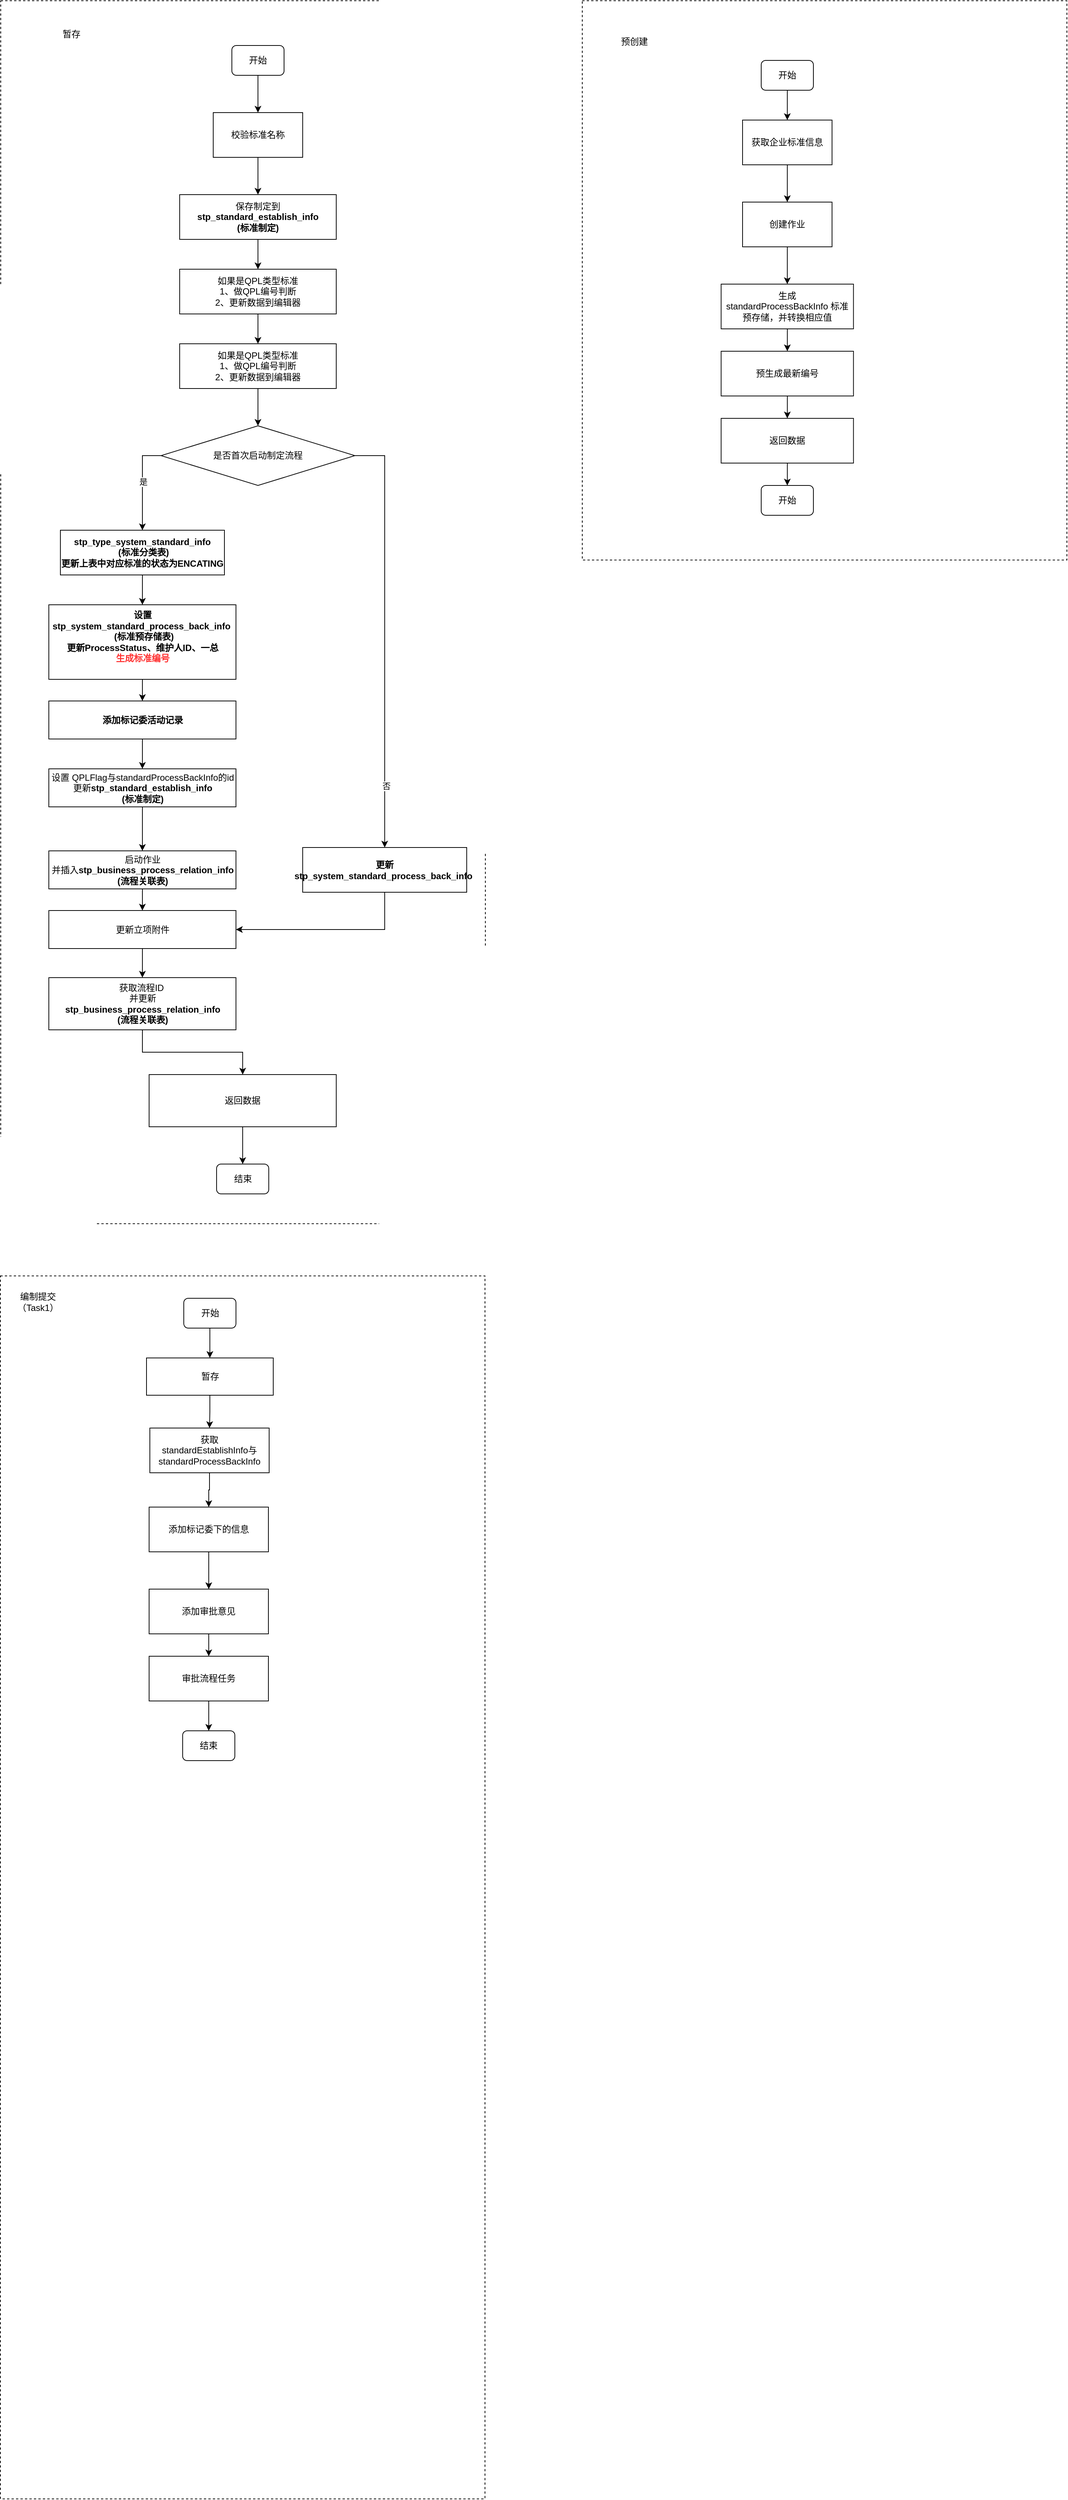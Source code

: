 <mxfile version="24.2.0" type="github">
  <diagram name="第 1 页" id="Eqa_ZWC-rRwsL7rnyD2I">
    <mxGraphModel dx="1932" dy="586" grid="1" gridSize="10" guides="1" tooltips="1" connect="1" arrows="1" fold="1" page="1" pageScale="1" pageWidth="827" pageHeight="1169" math="0" shadow="0">
      <root>
        <mxCell id="0" />
        <mxCell id="1" parent="0" />
        <mxCell id="sLWthoAmwnwLxsoVaZzo-43" value="" style="rounded=0;whiteSpace=wrap;html=1;dashed=1;" vertex="1" parent="1">
          <mxGeometry x="-230" y="130" width="650" height="1640" as="geometry" />
        </mxCell>
        <mxCell id="sLWthoAmwnwLxsoVaZzo-3" style="edgeStyle=orthogonalEdgeStyle;rounded=0;orthogonalLoop=1;jettySize=auto;html=1;entryX=0.5;entryY=0;entryDx=0;entryDy=0;" edge="1" parent="1" source="sLWthoAmwnwLxsoVaZzo-1" target="sLWthoAmwnwLxsoVaZzo-2">
          <mxGeometry relative="1" as="geometry" />
        </mxCell>
        <mxCell id="sLWthoAmwnwLxsoVaZzo-1" value="开始" style="rounded=1;whiteSpace=wrap;html=1;" vertex="1" parent="1">
          <mxGeometry x="80" y="190" width="70" height="40" as="geometry" />
        </mxCell>
        <mxCell id="sLWthoAmwnwLxsoVaZzo-7" value="" style="edgeStyle=orthogonalEdgeStyle;rounded=0;orthogonalLoop=1;jettySize=auto;html=1;" edge="1" parent="1" source="sLWthoAmwnwLxsoVaZzo-2" target="sLWthoAmwnwLxsoVaZzo-4">
          <mxGeometry relative="1" as="geometry" />
        </mxCell>
        <mxCell id="sLWthoAmwnwLxsoVaZzo-2" value="校验标准名称" style="rounded=0;whiteSpace=wrap;html=1;" vertex="1" parent="1">
          <mxGeometry x="55" y="280" width="120" height="60" as="geometry" />
        </mxCell>
        <mxCell id="sLWthoAmwnwLxsoVaZzo-9" style="edgeStyle=orthogonalEdgeStyle;rounded=0;orthogonalLoop=1;jettySize=auto;html=1;entryX=0.5;entryY=0;entryDx=0;entryDy=0;" edge="1" parent="1" source="sLWthoAmwnwLxsoVaZzo-4" target="sLWthoAmwnwLxsoVaZzo-8">
          <mxGeometry relative="1" as="geometry" />
        </mxCell>
        <mxCell id="sLWthoAmwnwLxsoVaZzo-4" value="保存制定到&lt;div&gt;&lt;span style=&quot;font-weight: 700; text-wrap: nowrap;&quot;&gt;stp_standard_establish_info&lt;/span&gt;&lt;br style=&quot;padding: 0px; margin: 0px; font-weight: 700; text-wrap: nowrap;&quot;&gt;&lt;span style=&quot;font-weight: 700; text-wrap: nowrap;&quot;&gt;(标准制定)&lt;/span&gt;&lt;br&gt;&lt;/div&gt;" style="rounded=0;whiteSpace=wrap;html=1;" vertex="1" parent="1">
          <mxGeometry x="10" y="390" width="210" height="60" as="geometry" />
        </mxCell>
        <mxCell id="sLWthoAmwnwLxsoVaZzo-11" style="edgeStyle=orthogonalEdgeStyle;rounded=0;orthogonalLoop=1;jettySize=auto;html=1;entryX=0.5;entryY=0;entryDx=0;entryDy=0;" edge="1" parent="1" source="sLWthoAmwnwLxsoVaZzo-8" target="sLWthoAmwnwLxsoVaZzo-10">
          <mxGeometry relative="1" as="geometry" />
        </mxCell>
        <mxCell id="sLWthoAmwnwLxsoVaZzo-8" value="&lt;div&gt;如果是QPL类型标准&lt;/div&gt;&lt;div&gt;1、做QPL编号判断&lt;/div&gt;&lt;div&gt;2、更新数据到编辑器&lt;/div&gt;" style="rounded=0;whiteSpace=wrap;html=1;" vertex="1" parent="1">
          <mxGeometry x="10" y="490" width="210" height="60" as="geometry" />
        </mxCell>
        <mxCell id="sLWthoAmwnwLxsoVaZzo-13" style="edgeStyle=orthogonalEdgeStyle;rounded=0;orthogonalLoop=1;jettySize=auto;html=1;entryX=0.5;entryY=0;entryDx=0;entryDy=0;" edge="1" parent="1" source="sLWthoAmwnwLxsoVaZzo-10">
          <mxGeometry relative="1" as="geometry">
            <mxPoint x="115" y="700" as="targetPoint" />
          </mxGeometry>
        </mxCell>
        <mxCell id="sLWthoAmwnwLxsoVaZzo-10" value="&lt;div&gt;如果是QPL类型标准&lt;/div&gt;&lt;div&gt;1、做QPL编号判断&lt;/div&gt;&lt;div&gt;2、更新数据到编辑器&lt;/div&gt;" style="rounded=0;whiteSpace=wrap;html=1;" vertex="1" parent="1">
          <mxGeometry x="10" y="590" width="210" height="60" as="geometry" />
        </mxCell>
        <mxCell id="sLWthoAmwnwLxsoVaZzo-17" style="edgeStyle=orthogonalEdgeStyle;rounded=0;orthogonalLoop=1;jettySize=auto;html=1;entryX=0.5;entryY=0;entryDx=0;entryDy=0;exitX=0;exitY=0.5;exitDx=0;exitDy=0;" edge="1" parent="1" source="sLWthoAmwnwLxsoVaZzo-14" target="sLWthoAmwnwLxsoVaZzo-21">
          <mxGeometry relative="1" as="geometry">
            <mxPoint x="-40" y="840" as="targetPoint" />
          </mxGeometry>
        </mxCell>
        <mxCell id="sLWthoAmwnwLxsoVaZzo-18" value="是" style="edgeLabel;html=1;align=center;verticalAlign=middle;resizable=0;points=[];" vertex="1" connectable="0" parent="sLWthoAmwnwLxsoVaZzo-17">
          <mxGeometry x="-0.047" y="1" relative="1" as="geometry">
            <mxPoint as="offset" />
          </mxGeometry>
        </mxCell>
        <mxCell id="sLWthoAmwnwLxsoVaZzo-40" style="edgeStyle=orthogonalEdgeStyle;rounded=0;orthogonalLoop=1;jettySize=auto;html=1;entryX=0.5;entryY=0;entryDx=0;entryDy=0;" edge="1" parent="1" source="sLWthoAmwnwLxsoVaZzo-14" target="sLWthoAmwnwLxsoVaZzo-39">
          <mxGeometry relative="1" as="geometry">
            <mxPoint x="310" y="1300" as="targetPoint" />
            <Array as="points">
              <mxPoint x="285" y="740" />
            </Array>
          </mxGeometry>
        </mxCell>
        <mxCell id="sLWthoAmwnwLxsoVaZzo-41" value="否" style="edgeLabel;html=1;align=center;verticalAlign=middle;resizable=0;points=[];" vertex="1" connectable="0" parent="sLWthoAmwnwLxsoVaZzo-40">
          <mxGeometry x="0.708" y="2" relative="1" as="geometry">
            <mxPoint as="offset" />
          </mxGeometry>
        </mxCell>
        <mxCell id="sLWthoAmwnwLxsoVaZzo-14" value="是否首次启动制定流程" style="rhombus;whiteSpace=wrap;html=1;" vertex="1" parent="1">
          <mxGeometry x="-15" y="700" width="260" height="80" as="geometry" />
        </mxCell>
        <mxCell id="sLWthoAmwnwLxsoVaZzo-24" style="edgeStyle=orthogonalEdgeStyle;rounded=0;orthogonalLoop=1;jettySize=auto;html=1;entryX=0.5;entryY=0;entryDx=0;entryDy=0;" edge="1" parent="1" source="sLWthoAmwnwLxsoVaZzo-21" target="sLWthoAmwnwLxsoVaZzo-23">
          <mxGeometry relative="1" as="geometry" />
        </mxCell>
        <mxCell id="sLWthoAmwnwLxsoVaZzo-21" value="&lt;span style=&quot;font-weight: 700; text-wrap: nowrap;&quot;&gt;stp_type_system_standard_info&lt;/span&gt;&lt;br style=&quot;padding: 0px; margin: 0px; font-weight: 700; text-wrap: nowrap;&quot;&gt;&lt;span style=&quot;font-weight: 700; text-wrap: nowrap;&quot;&gt;&amp;nbsp;(标准分类表)&lt;/span&gt;&lt;div&gt;&lt;span style=&quot;font-weight: 700; text-wrap: nowrap;&quot;&gt;更新上表中对应标准的状态为ENCATING&lt;/span&gt;&lt;/div&gt;" style="rounded=0;whiteSpace=wrap;html=1;" vertex="1" parent="1">
          <mxGeometry x="-150" y="840" width="220" height="60" as="geometry" />
        </mxCell>
        <mxCell id="sLWthoAmwnwLxsoVaZzo-26" style="edgeStyle=orthogonalEdgeStyle;rounded=0;orthogonalLoop=1;jettySize=auto;html=1;entryX=0.5;entryY=0;entryDx=0;entryDy=0;" edge="1" parent="1" source="sLWthoAmwnwLxsoVaZzo-23" target="sLWthoAmwnwLxsoVaZzo-25">
          <mxGeometry relative="1" as="geometry" />
        </mxCell>
        <mxCell id="sLWthoAmwnwLxsoVaZzo-23" value="&lt;span style=&quot;text-wrap: nowrap;&quot;&gt;&lt;b&gt;设置&lt;/b&gt;&lt;/span&gt;&lt;div&gt;&lt;span style=&quot;font-weight: 700; text-wrap: nowrap;&quot;&gt;stp_system_standard_process_back_info&amp;nbsp;&lt;/span&gt;&lt;br style=&quot;padding: 0px; margin: 0px; font-weight: 700; text-wrap: nowrap;&quot;&gt;&lt;span style=&quot;font-weight: 700; text-wrap: nowrap;&quot;&gt;&amp;nbsp;(标准预存储表)&lt;/span&gt;&lt;span style=&quot;text-wrap: nowrap;&quot;&gt;&lt;b&gt;&lt;br&gt;&lt;/b&gt;&lt;/span&gt;&lt;/div&gt;&lt;div&gt;&lt;span style=&quot;text-wrap: nowrap;&quot;&gt;&lt;b&gt;更新ProcessStatus、维护人ID、一总&lt;/b&gt;&lt;/span&gt;&lt;/div&gt;&lt;div&gt;&lt;span style=&quot;text-wrap: nowrap;&quot;&gt;&lt;b&gt;&lt;font color=&quot;#ff3333&quot;&gt;生成标准编号&lt;/font&gt;&lt;/b&gt;&lt;/span&gt;&lt;/div&gt;&lt;div&gt;&lt;span style=&quot;text-wrap: nowrap;&quot;&gt;&lt;b&gt;&lt;font color=&quot;#ff3333&quot;&gt;&lt;br&gt;&lt;/font&gt;&lt;/b&gt;&lt;/span&gt;&lt;/div&gt;" style="rounded=0;whiteSpace=wrap;html=1;" vertex="1" parent="1">
          <mxGeometry x="-165.5" y="940" width="251" height="100" as="geometry" />
        </mxCell>
        <mxCell id="sLWthoAmwnwLxsoVaZzo-28" style="edgeStyle=orthogonalEdgeStyle;rounded=0;orthogonalLoop=1;jettySize=auto;html=1;entryX=0.5;entryY=0;entryDx=0;entryDy=0;" edge="1" parent="1" source="sLWthoAmwnwLxsoVaZzo-25" target="sLWthoAmwnwLxsoVaZzo-27">
          <mxGeometry relative="1" as="geometry" />
        </mxCell>
        <mxCell id="sLWthoAmwnwLxsoVaZzo-25" value="&lt;div&gt;&lt;span style=&quot;text-wrap: nowrap;&quot;&gt;&lt;b&gt;添加标记委活动记录&lt;/b&gt;&lt;/span&gt;&lt;/div&gt;" style="rounded=0;whiteSpace=wrap;html=1;" vertex="1" parent="1">
          <mxGeometry x="-165.5" y="1069" width="251" height="51" as="geometry" />
        </mxCell>
        <mxCell id="sLWthoAmwnwLxsoVaZzo-30" style="edgeStyle=orthogonalEdgeStyle;rounded=0;orthogonalLoop=1;jettySize=auto;html=1;entryX=0.5;entryY=0;entryDx=0;entryDy=0;" edge="1" parent="1" source="sLWthoAmwnwLxsoVaZzo-27" target="sLWthoAmwnwLxsoVaZzo-29">
          <mxGeometry relative="1" as="geometry" />
        </mxCell>
        <mxCell id="sLWthoAmwnwLxsoVaZzo-27" value="&lt;div&gt;设置 QPLFlag与standardProcessBackInfo的id&lt;/div&gt;更新&lt;span style=&quot;text-wrap: nowrap; font-weight: 700;&quot;&gt;stp_standard_establish_info&lt;/span&gt;&lt;br style=&quot;text-wrap: nowrap; padding: 0px; margin: 0px; font-weight: 700;&quot;&gt;&lt;span style=&quot;text-wrap: nowrap; font-weight: 700;&quot;&gt;(标准制定)&lt;/span&gt;" style="rounded=0;whiteSpace=wrap;html=1;" vertex="1" parent="1">
          <mxGeometry x="-165.5" y="1160" width="251" height="51" as="geometry" />
        </mxCell>
        <mxCell id="sLWthoAmwnwLxsoVaZzo-32" style="edgeStyle=orthogonalEdgeStyle;rounded=0;orthogonalLoop=1;jettySize=auto;html=1;entryX=0.5;entryY=0;entryDx=0;entryDy=0;" edge="1" parent="1" source="sLWthoAmwnwLxsoVaZzo-29" target="sLWthoAmwnwLxsoVaZzo-31">
          <mxGeometry relative="1" as="geometry" />
        </mxCell>
        <mxCell id="sLWthoAmwnwLxsoVaZzo-29" value="启动作业&lt;div&gt;并插入&lt;span style=&quot;font-weight: 700; text-wrap: nowrap; background-color: initial;&quot;&gt;stp_business_process_relation_info&lt;/span&gt;&lt;/div&gt;&lt;span style=&quot;font-weight: 700; text-wrap: nowrap;&quot;&gt;(流程关联表)&lt;/span&gt;" style="rounded=0;whiteSpace=wrap;html=1;" vertex="1" parent="1">
          <mxGeometry x="-165.5" y="1270" width="251" height="51" as="geometry" />
        </mxCell>
        <mxCell id="sLWthoAmwnwLxsoVaZzo-34" style="edgeStyle=orthogonalEdgeStyle;rounded=0;orthogonalLoop=1;jettySize=auto;html=1;entryX=0.5;entryY=0;entryDx=0;entryDy=0;" edge="1" parent="1" source="sLWthoAmwnwLxsoVaZzo-31" target="sLWthoAmwnwLxsoVaZzo-33">
          <mxGeometry relative="1" as="geometry" />
        </mxCell>
        <mxCell id="sLWthoAmwnwLxsoVaZzo-31" value="更新立项附件" style="rounded=0;whiteSpace=wrap;html=1;" vertex="1" parent="1">
          <mxGeometry x="-165.5" y="1350" width="251" height="51" as="geometry" />
        </mxCell>
        <mxCell id="sLWthoAmwnwLxsoVaZzo-37" style="edgeStyle=orthogonalEdgeStyle;rounded=0;orthogonalLoop=1;jettySize=auto;html=1;entryX=0.5;entryY=0;entryDx=0;entryDy=0;" edge="1" parent="1" source="sLWthoAmwnwLxsoVaZzo-33" target="sLWthoAmwnwLxsoVaZzo-36">
          <mxGeometry relative="1" as="geometry" />
        </mxCell>
        <mxCell id="sLWthoAmwnwLxsoVaZzo-33" value="获取流程ID&amp;nbsp;&lt;div&gt;并更新&lt;/div&gt;&lt;div&gt;&lt;div&gt;&lt;span style=&quot;font-weight: 700; text-wrap: nowrap; background-color: initial;&quot;&gt;stp_business_process_relation_info&lt;/span&gt;&lt;/div&gt;&lt;span style=&quot;text-wrap: nowrap; font-weight: 700;&quot;&gt;(流程关联表)&lt;/span&gt;&lt;br&gt;&lt;/div&gt;" style="rounded=0;whiteSpace=wrap;html=1;" vertex="1" parent="1">
          <mxGeometry x="-165.5" y="1440" width="251" height="70" as="geometry" />
        </mxCell>
        <mxCell id="sLWthoAmwnwLxsoVaZzo-35" value="结束" style="rounded=1;whiteSpace=wrap;html=1;" vertex="1" parent="1">
          <mxGeometry x="59.5" y="1690" width="70" height="40" as="geometry" />
        </mxCell>
        <mxCell id="sLWthoAmwnwLxsoVaZzo-38" style="edgeStyle=orthogonalEdgeStyle;rounded=0;orthogonalLoop=1;jettySize=auto;html=1;entryX=0.5;entryY=0;entryDx=0;entryDy=0;" edge="1" parent="1" source="sLWthoAmwnwLxsoVaZzo-36" target="sLWthoAmwnwLxsoVaZzo-35">
          <mxGeometry relative="1" as="geometry" />
        </mxCell>
        <mxCell id="sLWthoAmwnwLxsoVaZzo-36" value="&lt;div&gt;返回数据&lt;/div&gt;" style="rounded=0;whiteSpace=wrap;html=1;" vertex="1" parent="1">
          <mxGeometry x="-31" y="1570" width="251" height="70" as="geometry" />
        </mxCell>
        <mxCell id="sLWthoAmwnwLxsoVaZzo-42" style="edgeStyle=orthogonalEdgeStyle;rounded=0;orthogonalLoop=1;jettySize=auto;html=1;entryX=1;entryY=0.5;entryDx=0;entryDy=0;exitX=0.5;exitY=1;exitDx=0;exitDy=0;" edge="1" parent="1" source="sLWthoAmwnwLxsoVaZzo-39" target="sLWthoAmwnwLxsoVaZzo-31">
          <mxGeometry relative="1" as="geometry" />
        </mxCell>
        <mxCell id="sLWthoAmwnwLxsoVaZzo-39" value="&lt;span style=&quot;text-wrap: nowrap;&quot;&gt;&lt;b&gt;更新&lt;/b&gt;&lt;/span&gt;&lt;div&gt;&lt;span style=&quot;font-weight: 700; text-wrap: nowrap;&quot;&gt;stp_system_standard_process_back_info&amp;nbsp;&lt;/span&gt;&lt;span style=&quot;text-wrap: nowrap;&quot;&gt;&lt;b&gt;&lt;br&gt;&lt;/b&gt;&lt;/span&gt;&lt;/div&gt;" style="rounded=0;whiteSpace=wrap;html=1;" vertex="1" parent="1">
          <mxGeometry x="175" y="1265.5" width="220" height="60" as="geometry" />
        </mxCell>
        <mxCell id="sLWthoAmwnwLxsoVaZzo-44" value="暂存" style="text;html=1;align=center;verticalAlign=middle;whiteSpace=wrap;rounded=0;" vertex="1" parent="1">
          <mxGeometry x="-165.5" y="160" width="60" height="30" as="geometry" />
        </mxCell>
        <mxCell id="sLWthoAmwnwLxsoVaZzo-45" value="" style="rounded=0;whiteSpace=wrap;html=1;dashed=1;" vertex="1" parent="1">
          <mxGeometry x="550" y="130" width="650" height="750" as="geometry" />
        </mxCell>
        <mxCell id="sLWthoAmwnwLxsoVaZzo-46" value="预创建" style="text;html=1;align=center;verticalAlign=middle;whiteSpace=wrap;rounded=0;" vertex="1" parent="1">
          <mxGeometry x="590" y="170" width="60" height="30" as="geometry" />
        </mxCell>
        <mxCell id="sLWthoAmwnwLxsoVaZzo-49" style="edgeStyle=orthogonalEdgeStyle;rounded=0;orthogonalLoop=1;jettySize=auto;html=1;entryX=0.5;entryY=0;entryDx=0;entryDy=0;" edge="1" parent="1" source="sLWthoAmwnwLxsoVaZzo-47" target="sLWthoAmwnwLxsoVaZzo-48">
          <mxGeometry relative="1" as="geometry" />
        </mxCell>
        <mxCell id="sLWthoAmwnwLxsoVaZzo-47" value="开始" style="rounded=1;whiteSpace=wrap;html=1;" vertex="1" parent="1">
          <mxGeometry x="790" y="210" width="70" height="40" as="geometry" />
        </mxCell>
        <mxCell id="sLWthoAmwnwLxsoVaZzo-52" style="edgeStyle=orthogonalEdgeStyle;rounded=0;orthogonalLoop=1;jettySize=auto;html=1;entryX=0.5;entryY=0;entryDx=0;entryDy=0;" edge="1" parent="1" source="sLWthoAmwnwLxsoVaZzo-48" target="sLWthoAmwnwLxsoVaZzo-50">
          <mxGeometry relative="1" as="geometry" />
        </mxCell>
        <mxCell id="sLWthoAmwnwLxsoVaZzo-48" value="获取企业标准信息" style="rounded=0;whiteSpace=wrap;html=1;" vertex="1" parent="1">
          <mxGeometry x="765" y="290" width="120" height="60" as="geometry" />
        </mxCell>
        <mxCell id="sLWthoAmwnwLxsoVaZzo-54" style="edgeStyle=orthogonalEdgeStyle;rounded=0;orthogonalLoop=1;jettySize=auto;html=1;entryX=0.5;entryY=0;entryDx=0;entryDy=0;" edge="1" parent="1" source="sLWthoAmwnwLxsoVaZzo-50" target="sLWthoAmwnwLxsoVaZzo-53">
          <mxGeometry relative="1" as="geometry" />
        </mxCell>
        <mxCell id="sLWthoAmwnwLxsoVaZzo-50" value="创建作业" style="rounded=0;whiteSpace=wrap;html=1;" vertex="1" parent="1">
          <mxGeometry x="765" y="400" width="120" height="60" as="geometry" />
        </mxCell>
        <mxCell id="sLWthoAmwnwLxsoVaZzo-56" style="edgeStyle=orthogonalEdgeStyle;rounded=0;orthogonalLoop=1;jettySize=auto;html=1;" edge="1" parent="1" source="sLWthoAmwnwLxsoVaZzo-53" target="sLWthoAmwnwLxsoVaZzo-55">
          <mxGeometry relative="1" as="geometry" />
        </mxCell>
        <mxCell id="sLWthoAmwnwLxsoVaZzo-53" value="生成standardProcessBackInfo&amp;nbsp;标准预存储，并转换相应值" style="rounded=0;whiteSpace=wrap;html=1;" vertex="1" parent="1">
          <mxGeometry x="736.25" y="510" width="177.5" height="60" as="geometry" />
        </mxCell>
        <mxCell id="sLWthoAmwnwLxsoVaZzo-58" style="edgeStyle=orthogonalEdgeStyle;rounded=0;orthogonalLoop=1;jettySize=auto;html=1;entryX=0.5;entryY=0;entryDx=0;entryDy=0;" edge="1" parent="1" source="sLWthoAmwnwLxsoVaZzo-55" target="sLWthoAmwnwLxsoVaZzo-57">
          <mxGeometry relative="1" as="geometry" />
        </mxCell>
        <mxCell id="sLWthoAmwnwLxsoVaZzo-55" value="预生成最新编号" style="rounded=0;whiteSpace=wrap;html=1;" vertex="1" parent="1">
          <mxGeometry x="736.25" y="600" width="177.5" height="60" as="geometry" />
        </mxCell>
        <mxCell id="sLWthoAmwnwLxsoVaZzo-60" style="edgeStyle=orthogonalEdgeStyle;rounded=0;orthogonalLoop=1;jettySize=auto;html=1;entryX=0.5;entryY=0;entryDx=0;entryDy=0;" edge="1" parent="1" source="sLWthoAmwnwLxsoVaZzo-57" target="sLWthoAmwnwLxsoVaZzo-59">
          <mxGeometry relative="1" as="geometry" />
        </mxCell>
        <mxCell id="sLWthoAmwnwLxsoVaZzo-57" value="返回数据" style="rounded=0;whiteSpace=wrap;html=1;" vertex="1" parent="1">
          <mxGeometry x="736.25" y="690" width="177.5" height="60" as="geometry" />
        </mxCell>
        <mxCell id="sLWthoAmwnwLxsoVaZzo-59" value="开始" style="rounded=1;whiteSpace=wrap;html=1;" vertex="1" parent="1">
          <mxGeometry x="790" y="780" width="70" height="40" as="geometry" />
        </mxCell>
        <mxCell id="sLWthoAmwnwLxsoVaZzo-61" value="" style="rounded=0;whiteSpace=wrap;html=1;dashed=1;" vertex="1" parent="1">
          <mxGeometry x="-230.5" y="1840" width="650" height="1640" as="geometry" />
        </mxCell>
        <mxCell id="sLWthoAmwnwLxsoVaZzo-62" value="编制提交（Task1）" style="text;html=1;align=center;verticalAlign=middle;whiteSpace=wrap;rounded=0;" vertex="1" parent="1">
          <mxGeometry x="-210" y="1860" width="60" height="30" as="geometry" />
        </mxCell>
        <mxCell id="sLWthoAmwnwLxsoVaZzo-65" style="edgeStyle=orthogonalEdgeStyle;rounded=0;orthogonalLoop=1;jettySize=auto;html=1;entryX=0.5;entryY=0;entryDx=0;entryDy=0;" edge="1" parent="1" source="sLWthoAmwnwLxsoVaZzo-63" target="sLWthoAmwnwLxsoVaZzo-64">
          <mxGeometry relative="1" as="geometry" />
        </mxCell>
        <mxCell id="sLWthoAmwnwLxsoVaZzo-63" value="开始" style="rounded=1;whiteSpace=wrap;html=1;" vertex="1" parent="1">
          <mxGeometry x="15.5" y="1870" width="70" height="40" as="geometry" />
        </mxCell>
        <mxCell id="sLWthoAmwnwLxsoVaZzo-67" style="edgeStyle=orthogonalEdgeStyle;rounded=0;orthogonalLoop=1;jettySize=auto;html=1;" edge="1" parent="1" source="sLWthoAmwnwLxsoVaZzo-64" target="sLWthoAmwnwLxsoVaZzo-66">
          <mxGeometry relative="1" as="geometry" />
        </mxCell>
        <mxCell id="sLWthoAmwnwLxsoVaZzo-64" value="暂存" style="rounded=0;whiteSpace=wrap;html=1;" vertex="1" parent="1">
          <mxGeometry x="-34.5" y="1950" width="170" height="50" as="geometry" />
        </mxCell>
        <mxCell id="sLWthoAmwnwLxsoVaZzo-69" style="edgeStyle=orthogonalEdgeStyle;rounded=0;orthogonalLoop=1;jettySize=auto;html=1;entryX=0.5;entryY=0;entryDx=0;entryDy=0;" edge="1" parent="1" source="sLWthoAmwnwLxsoVaZzo-66" target="sLWthoAmwnwLxsoVaZzo-68">
          <mxGeometry relative="1" as="geometry" />
        </mxCell>
        <mxCell id="sLWthoAmwnwLxsoVaZzo-66" value="获取&lt;div&gt;standardEstablishInfo与&lt;/div&gt;&lt;div&gt;standardProcessBackInfo&lt;/div&gt;" style="rounded=0;whiteSpace=wrap;html=1;" vertex="1" parent="1">
          <mxGeometry x="-30" y="2044" width="160" height="60" as="geometry" />
        </mxCell>
        <mxCell id="sLWthoAmwnwLxsoVaZzo-71" style="edgeStyle=orthogonalEdgeStyle;rounded=0;orthogonalLoop=1;jettySize=auto;html=1;" edge="1" parent="1" source="sLWthoAmwnwLxsoVaZzo-68" target="sLWthoAmwnwLxsoVaZzo-70">
          <mxGeometry relative="1" as="geometry" />
        </mxCell>
        <mxCell id="sLWthoAmwnwLxsoVaZzo-68" value="添加标记委下的信息" style="rounded=0;whiteSpace=wrap;html=1;" vertex="1" parent="1">
          <mxGeometry x="-31" y="2150" width="160" height="60" as="geometry" />
        </mxCell>
        <mxCell id="sLWthoAmwnwLxsoVaZzo-73" style="edgeStyle=orthogonalEdgeStyle;rounded=0;orthogonalLoop=1;jettySize=auto;html=1;" edge="1" parent="1" source="sLWthoAmwnwLxsoVaZzo-70" target="sLWthoAmwnwLxsoVaZzo-72">
          <mxGeometry relative="1" as="geometry" />
        </mxCell>
        <mxCell id="sLWthoAmwnwLxsoVaZzo-70" value="添加审批意见" style="rounded=0;whiteSpace=wrap;html=1;" vertex="1" parent="1">
          <mxGeometry x="-31" y="2260" width="160" height="60" as="geometry" />
        </mxCell>
        <mxCell id="sLWthoAmwnwLxsoVaZzo-75" style="edgeStyle=orthogonalEdgeStyle;rounded=0;orthogonalLoop=1;jettySize=auto;html=1;entryX=0.5;entryY=0;entryDx=0;entryDy=0;" edge="1" parent="1" source="sLWthoAmwnwLxsoVaZzo-72" target="sLWthoAmwnwLxsoVaZzo-74">
          <mxGeometry relative="1" as="geometry" />
        </mxCell>
        <mxCell id="sLWthoAmwnwLxsoVaZzo-72" value="审批流程任务" style="rounded=0;whiteSpace=wrap;html=1;" vertex="1" parent="1">
          <mxGeometry x="-31" y="2350" width="160" height="60" as="geometry" />
        </mxCell>
        <mxCell id="sLWthoAmwnwLxsoVaZzo-74" value="结束" style="rounded=1;whiteSpace=wrap;html=1;" vertex="1" parent="1">
          <mxGeometry x="14" y="2450" width="70" height="40" as="geometry" />
        </mxCell>
      </root>
    </mxGraphModel>
  </diagram>
</mxfile>
